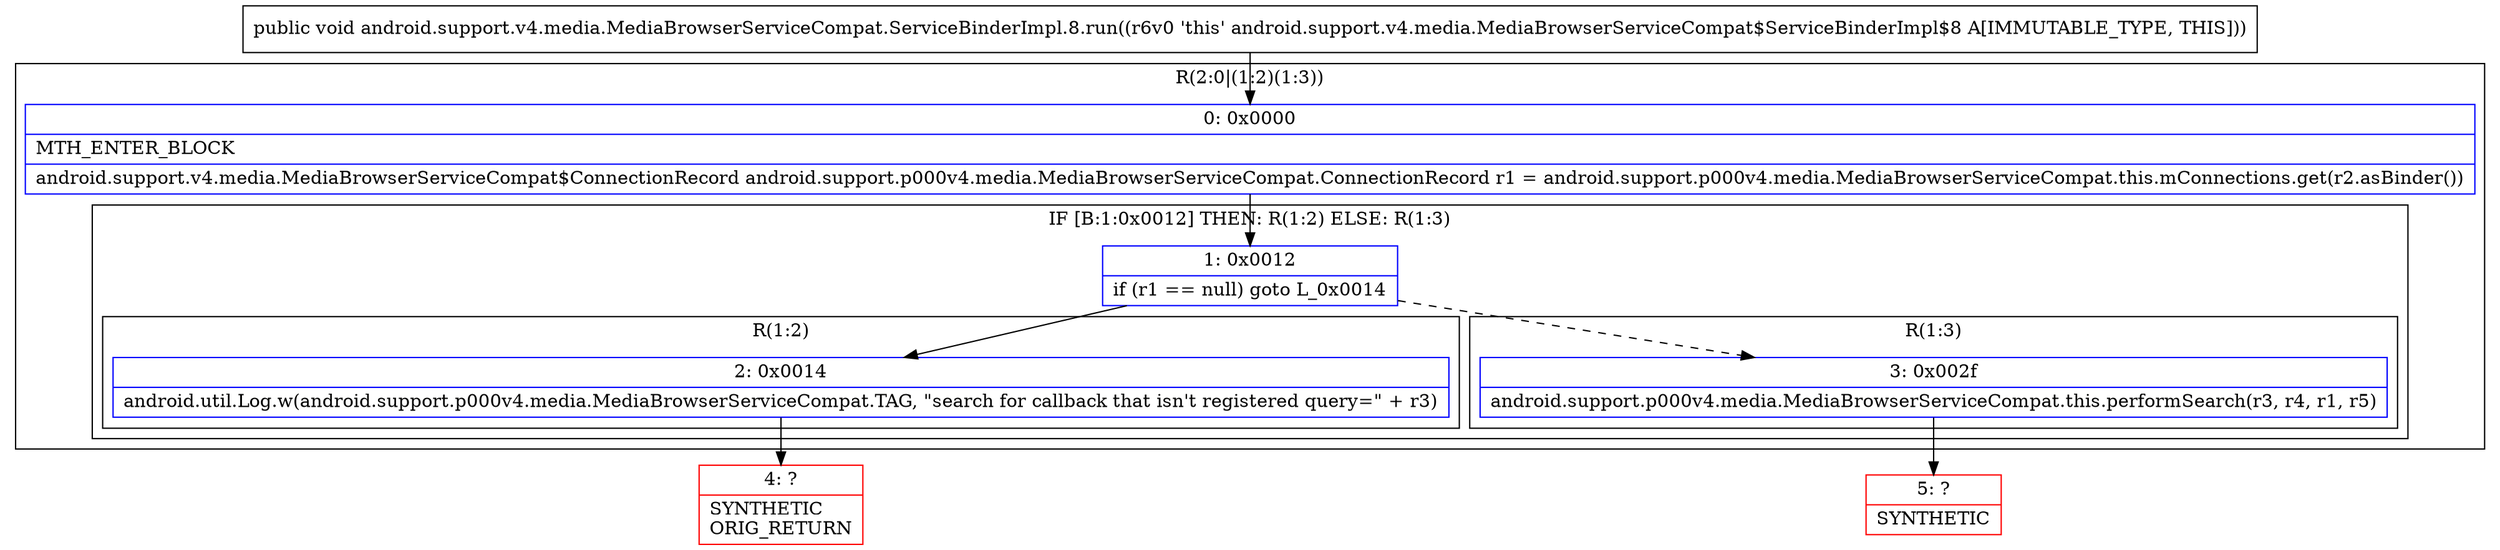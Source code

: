 digraph "CFG forandroid.support.v4.media.MediaBrowserServiceCompat.ServiceBinderImpl.8.run()V" {
subgraph cluster_Region_178518279 {
label = "R(2:0|(1:2)(1:3))";
node [shape=record,color=blue];
Node_0 [shape=record,label="{0\:\ 0x0000|MTH_ENTER_BLOCK\l|android.support.v4.media.MediaBrowserServiceCompat$ConnectionRecord android.support.p000v4.media.MediaBrowserServiceCompat.ConnectionRecord r1 = android.support.p000v4.media.MediaBrowserServiceCompat.this.mConnections.get(r2.asBinder())\l}"];
subgraph cluster_IfRegion_502398294 {
label = "IF [B:1:0x0012] THEN: R(1:2) ELSE: R(1:3)";
node [shape=record,color=blue];
Node_1 [shape=record,label="{1\:\ 0x0012|if (r1 == null) goto L_0x0014\l}"];
subgraph cluster_Region_336117795 {
label = "R(1:2)";
node [shape=record,color=blue];
Node_2 [shape=record,label="{2\:\ 0x0014|android.util.Log.w(android.support.p000v4.media.MediaBrowserServiceCompat.TAG, \"search for callback that isn't registered query=\" + r3)\l}"];
}
subgraph cluster_Region_972168243 {
label = "R(1:3)";
node [shape=record,color=blue];
Node_3 [shape=record,label="{3\:\ 0x002f|android.support.p000v4.media.MediaBrowserServiceCompat.this.performSearch(r3, r4, r1, r5)\l}"];
}
}
}
Node_4 [shape=record,color=red,label="{4\:\ ?|SYNTHETIC\lORIG_RETURN\l}"];
Node_5 [shape=record,color=red,label="{5\:\ ?|SYNTHETIC\l}"];
MethodNode[shape=record,label="{public void android.support.v4.media.MediaBrowserServiceCompat.ServiceBinderImpl.8.run((r6v0 'this' android.support.v4.media.MediaBrowserServiceCompat$ServiceBinderImpl$8 A[IMMUTABLE_TYPE, THIS])) }"];
MethodNode -> Node_0;
Node_0 -> Node_1;
Node_1 -> Node_2;
Node_1 -> Node_3[style=dashed];
Node_2 -> Node_4;
Node_3 -> Node_5;
}

